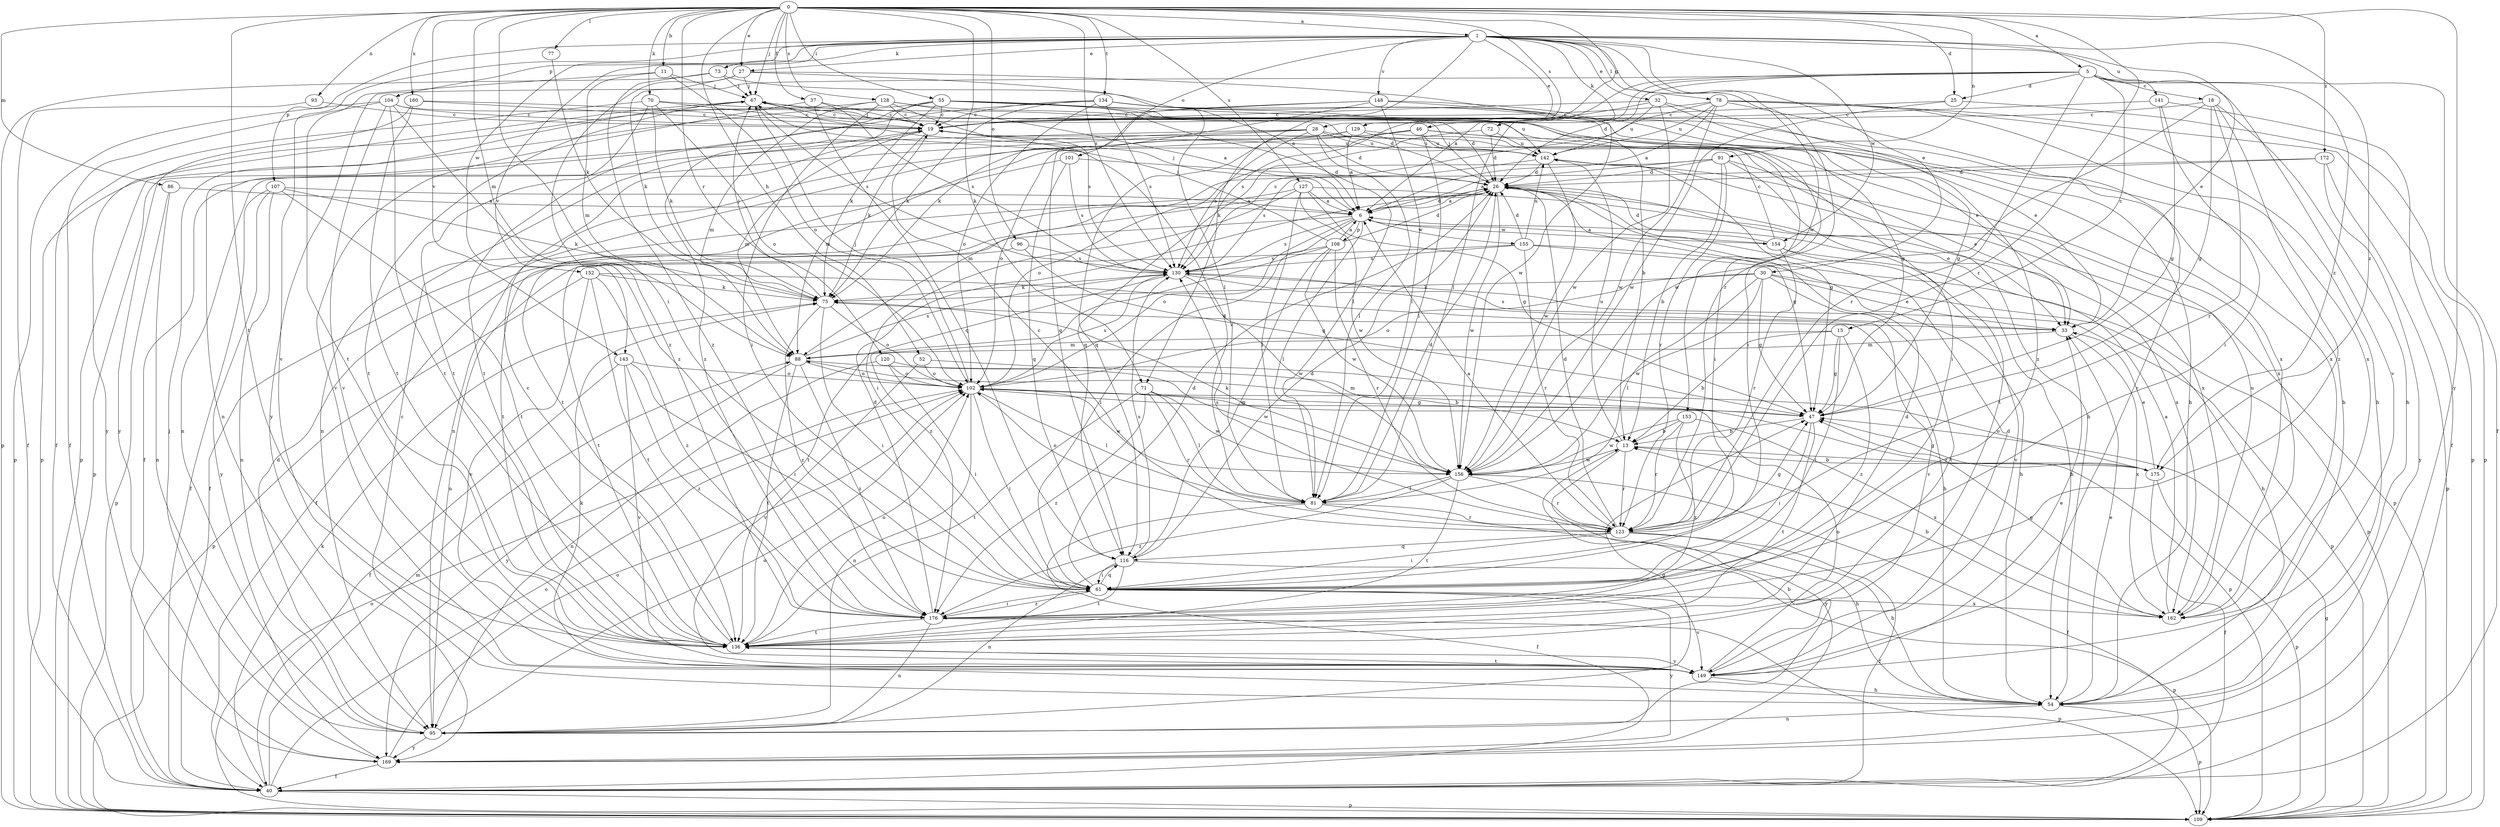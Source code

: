 strict digraph  {
0;
1;
5;
6;
11;
13;
15;
18;
19;
25;
26;
27;
28;
30;
32;
33;
37;
40;
46;
47;
52;
54;
55;
61;
67;
70;
71;
72;
73;
75;
77;
78;
81;
86;
88;
91;
93;
95;
96;
101;
102;
104;
107;
108;
109;
116;
120;
123;
127;
128;
129;
130;
134;
136;
141;
142;
143;
148;
149;
152;
153;
154;
155;
156;
160;
162;
169;
172;
175;
176;
0 -> 1  [label=a];
0 -> 5  [label=a];
0 -> 11  [label=b];
0 -> 25  [label=d];
0 -> 27  [label=e];
0 -> 37  [label=f];
0 -> 46  [label=g];
0 -> 52  [label=h];
0 -> 55  [label=i];
0 -> 61  [label=i];
0 -> 67  [label=j];
0 -> 70  [label=k];
0 -> 71  [label=k];
0 -> 77  [label=l];
0 -> 86  [label=m];
0 -> 88  [label=m];
0 -> 91  [label=n];
0 -> 93  [label=n];
0 -> 96  [label=o];
0 -> 120  [label=r];
0 -> 123  [label=r];
0 -> 127  [label=s];
0 -> 128  [label=s];
0 -> 129  [label=s];
0 -> 130  [label=s];
0 -> 134  [label=t];
0 -> 136  [label=t];
0 -> 143  [label=v];
0 -> 160  [label=x];
0 -> 169  [label=y];
0 -> 172  [label=z];
1 -> 27  [label=e];
1 -> 28  [label=e];
1 -> 30  [label=e];
1 -> 32  [label=e];
1 -> 33  [label=e];
1 -> 71  [label=k];
1 -> 72  [label=k];
1 -> 73  [label=k];
1 -> 78  [label=l];
1 -> 101  [label=o];
1 -> 104  [label=p];
1 -> 107  [label=p];
1 -> 123  [label=r];
1 -> 141  [label=u];
1 -> 143  [label=v];
1 -> 148  [label=v];
1 -> 149  [label=v];
1 -> 152  [label=w];
1 -> 153  [label=w];
1 -> 154  [label=w];
1 -> 175  [label=z];
5 -> 6  [label=a];
5 -> 15  [label=c];
5 -> 18  [label=c];
5 -> 25  [label=d];
5 -> 26  [label=d];
5 -> 40  [label=f];
5 -> 81  [label=l];
5 -> 123  [label=r];
5 -> 149  [label=v];
5 -> 169  [label=y];
5 -> 175  [label=z];
6 -> 26  [label=d];
6 -> 40  [label=f];
6 -> 61  [label=i];
6 -> 67  [label=j];
6 -> 81  [label=l];
6 -> 102  [label=o];
6 -> 108  [label=p];
6 -> 130  [label=s];
6 -> 154  [label=w];
6 -> 155  [label=w];
11 -> 67  [label=j];
11 -> 88  [label=m];
11 -> 102  [label=o];
11 -> 136  [label=t];
13 -> 123  [label=r];
13 -> 142  [label=u];
13 -> 156  [label=w];
13 -> 169  [label=y];
13 -> 175  [label=z];
15 -> 13  [label=b];
15 -> 47  [label=g];
15 -> 61  [label=i];
15 -> 88  [label=m];
15 -> 176  [label=z];
18 -> 19  [label=c];
18 -> 47  [label=g];
18 -> 54  [label=h];
18 -> 123  [label=r];
18 -> 156  [label=w];
18 -> 176  [label=z];
19 -> 67  [label=j];
19 -> 75  [label=k];
19 -> 81  [label=l];
19 -> 88  [label=m];
19 -> 142  [label=u];
25 -> 19  [label=c];
25 -> 109  [label=p];
25 -> 156  [label=w];
26 -> 6  [label=a];
26 -> 33  [label=e];
26 -> 40  [label=f];
26 -> 47  [label=g];
26 -> 67  [label=j];
26 -> 109  [label=p];
26 -> 156  [label=w];
27 -> 67  [label=j];
27 -> 75  [label=k];
27 -> 81  [label=l];
27 -> 156  [label=w];
27 -> 176  [label=z];
28 -> 26  [label=d];
28 -> 40  [label=f];
28 -> 54  [label=h];
28 -> 81  [label=l];
28 -> 95  [label=n];
28 -> 109  [label=p];
28 -> 130  [label=s];
28 -> 142  [label=u];
30 -> 33  [label=e];
30 -> 47  [label=g];
30 -> 54  [label=h];
30 -> 75  [label=k];
30 -> 81  [label=l];
30 -> 102  [label=o];
30 -> 136  [label=t];
30 -> 156  [label=w];
32 -> 19  [label=c];
32 -> 54  [label=h];
32 -> 130  [label=s];
32 -> 142  [label=u];
32 -> 156  [label=w];
32 -> 176  [label=z];
33 -> 88  [label=m];
33 -> 130  [label=s];
33 -> 162  [label=x];
37 -> 19  [label=c];
37 -> 116  [label=q];
37 -> 130  [label=s];
37 -> 149  [label=v];
40 -> 75  [label=k];
40 -> 88  [label=m];
40 -> 102  [label=o];
40 -> 109  [label=p];
46 -> 61  [label=i];
46 -> 81  [label=l];
46 -> 88  [label=m];
46 -> 95  [label=n];
46 -> 102  [label=o];
46 -> 142  [label=u];
46 -> 162  [label=x];
47 -> 13  [label=b];
47 -> 61  [label=i];
47 -> 88  [label=m];
47 -> 136  [label=t];
52 -> 13  [label=b];
52 -> 102  [label=o];
52 -> 149  [label=v];
54 -> 19  [label=c];
54 -> 33  [label=e];
54 -> 75  [label=k];
54 -> 95  [label=n];
54 -> 109  [label=p];
55 -> 13  [label=b];
55 -> 19  [label=c];
55 -> 26  [label=d];
55 -> 75  [label=k];
55 -> 81  [label=l];
55 -> 109  [label=p];
55 -> 136  [label=t];
55 -> 142  [label=u];
55 -> 176  [label=z];
61 -> 26  [label=d];
61 -> 116  [label=q];
61 -> 149  [label=v];
61 -> 162  [label=x];
61 -> 169  [label=y];
61 -> 176  [label=z];
67 -> 19  [label=c];
67 -> 130  [label=s];
67 -> 136  [label=t];
67 -> 169  [label=y];
70 -> 19  [label=c];
70 -> 40  [label=f];
70 -> 47  [label=g];
70 -> 75  [label=k];
70 -> 102  [label=o];
70 -> 136  [label=t];
71 -> 47  [label=g];
71 -> 81  [label=l];
71 -> 123  [label=r];
71 -> 136  [label=t];
71 -> 156  [label=w];
71 -> 176  [label=z];
72 -> 26  [label=d];
72 -> 116  [label=q];
72 -> 142  [label=u];
73 -> 6  [label=a];
73 -> 67  [label=j];
73 -> 109  [label=p];
73 -> 176  [label=z];
75 -> 33  [label=e];
75 -> 61  [label=i];
75 -> 67  [label=j];
75 -> 102  [label=o];
75 -> 176  [label=z];
77 -> 75  [label=k];
78 -> 6  [label=a];
78 -> 19  [label=c];
78 -> 54  [label=h];
78 -> 109  [label=p];
78 -> 130  [label=s];
78 -> 142  [label=u];
78 -> 149  [label=v];
78 -> 156  [label=w];
78 -> 162  [label=x];
81 -> 26  [label=d];
81 -> 40  [label=f];
81 -> 54  [label=h];
81 -> 102  [label=o];
81 -> 123  [label=r];
86 -> 6  [label=a];
86 -> 95  [label=n];
86 -> 109  [label=p];
88 -> 102  [label=o];
88 -> 109  [label=p];
88 -> 130  [label=s];
88 -> 136  [label=t];
88 -> 169  [label=y];
88 -> 176  [label=z];
91 -> 6  [label=a];
91 -> 13  [label=b];
91 -> 26  [label=d];
91 -> 33  [label=e];
91 -> 102  [label=o];
91 -> 123  [label=r];
91 -> 136  [label=t];
93 -> 19  [label=c];
93 -> 40  [label=f];
95 -> 13  [label=b];
95 -> 26  [label=d];
95 -> 47  [label=g];
95 -> 102  [label=o];
95 -> 169  [label=y];
96 -> 47  [label=g];
96 -> 130  [label=s];
96 -> 136  [label=t];
101 -> 26  [label=d];
101 -> 116  [label=q];
101 -> 130  [label=s];
101 -> 136  [label=t];
102 -> 47  [label=g];
102 -> 61  [label=i];
102 -> 67  [label=j];
102 -> 81  [label=l];
102 -> 95  [label=n];
102 -> 130  [label=s];
102 -> 156  [label=w];
104 -> 19  [label=c];
104 -> 40  [label=f];
104 -> 109  [label=p];
104 -> 136  [label=t];
104 -> 149  [label=v];
104 -> 162  [label=x];
104 -> 176  [label=z];
107 -> 6  [label=a];
107 -> 40  [label=f];
107 -> 75  [label=k];
107 -> 95  [label=n];
107 -> 136  [label=t];
107 -> 169  [label=y];
108 -> 6  [label=a];
108 -> 26  [label=d];
108 -> 67  [label=j];
108 -> 116  [label=q];
108 -> 123  [label=r];
108 -> 130  [label=s];
108 -> 156  [label=w];
108 -> 176  [label=z];
109 -> 47  [label=g];
109 -> 102  [label=o];
116 -> 26  [label=d];
116 -> 61  [label=i];
116 -> 95  [label=n];
116 -> 109  [label=p];
116 -> 130  [label=s];
116 -> 136  [label=t];
120 -> 61  [label=i];
120 -> 95  [label=n];
120 -> 102  [label=o];
120 -> 156  [label=w];
123 -> 6  [label=a];
123 -> 19  [label=c];
123 -> 26  [label=d];
123 -> 40  [label=f];
123 -> 47  [label=g];
123 -> 54  [label=h];
123 -> 61  [label=i];
123 -> 116  [label=q];
123 -> 130  [label=s];
127 -> 6  [label=a];
127 -> 47  [label=g];
127 -> 61  [label=i];
127 -> 81  [label=l];
127 -> 136  [label=t];
127 -> 156  [label=w];
127 -> 162  [label=x];
128 -> 6  [label=a];
128 -> 19  [label=c];
128 -> 33  [label=e];
128 -> 61  [label=i];
128 -> 88  [label=m];
128 -> 109  [label=p];
128 -> 130  [label=s];
129 -> 6  [label=a];
129 -> 61  [label=i];
129 -> 95  [label=n];
129 -> 116  [label=q];
129 -> 142  [label=u];
130 -> 75  [label=k];
130 -> 109  [label=p];
130 -> 136  [label=t];
130 -> 149  [label=v];
130 -> 156  [label=w];
134 -> 19  [label=c];
134 -> 33  [label=e];
134 -> 54  [label=h];
134 -> 61  [label=i];
134 -> 75  [label=k];
134 -> 95  [label=n];
134 -> 102  [label=o];
134 -> 130  [label=s];
136 -> 19  [label=c];
136 -> 26  [label=d];
136 -> 102  [label=o];
136 -> 149  [label=v];
141 -> 19  [label=c];
141 -> 40  [label=f];
141 -> 47  [label=g];
141 -> 61  [label=i];
142 -> 26  [label=d];
142 -> 47  [label=g];
142 -> 130  [label=s];
142 -> 156  [label=w];
142 -> 162  [label=x];
143 -> 40  [label=f];
143 -> 61  [label=i];
143 -> 102  [label=o];
143 -> 149  [label=v];
143 -> 176  [label=z];
148 -> 19  [label=c];
148 -> 47  [label=g];
148 -> 75  [label=k];
148 -> 81  [label=l];
148 -> 116  [label=q];
148 -> 162  [label=x];
149 -> 26  [label=d];
149 -> 33  [label=e];
149 -> 54  [label=h];
149 -> 102  [label=o];
149 -> 136  [label=t];
152 -> 54  [label=h];
152 -> 75  [label=k];
152 -> 109  [label=p];
152 -> 136  [label=t];
152 -> 149  [label=v];
152 -> 176  [label=z];
153 -> 13  [label=b];
153 -> 123  [label=r];
153 -> 156  [label=w];
153 -> 162  [label=x];
153 -> 176  [label=z];
154 -> 6  [label=a];
154 -> 19  [label=c];
154 -> 26  [label=d];
154 -> 54  [label=h];
154 -> 123  [label=r];
154 -> 149  [label=v];
155 -> 26  [label=d];
155 -> 54  [label=h];
155 -> 95  [label=n];
155 -> 109  [label=p];
155 -> 123  [label=r];
155 -> 130  [label=s];
155 -> 142  [label=u];
156 -> 40  [label=f];
156 -> 75  [label=k];
156 -> 81  [label=l];
156 -> 123  [label=r];
156 -> 136  [label=t];
156 -> 176  [label=z];
160 -> 19  [label=c];
160 -> 26  [label=d];
160 -> 136  [label=t];
160 -> 169  [label=y];
162 -> 6  [label=a];
162 -> 13  [label=b];
162 -> 47  [label=g];
162 -> 142  [label=u];
169 -> 40  [label=f];
169 -> 67  [label=j];
169 -> 102  [label=o];
172 -> 26  [label=d];
172 -> 88  [label=m];
172 -> 109  [label=p];
172 -> 169  [label=y];
175 -> 13  [label=b];
175 -> 33  [label=e];
175 -> 40  [label=f];
175 -> 47  [label=g];
175 -> 102  [label=o];
175 -> 109  [label=p];
176 -> 26  [label=d];
176 -> 61  [label=i];
176 -> 95  [label=n];
176 -> 109  [label=p];
176 -> 136  [label=t];
}
